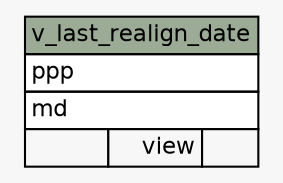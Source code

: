 // dot 2.2.1 on Windows 10 10.0
// SchemaSpy rev 590
digraph "v_last_realign_date" {
  graph [
    rankdir="RL"
    bgcolor="#f7f7f7"
    nodesep="0.18"
    ranksep="0.46"
    fontname="Helvetica"
    fontsize="11"
  ];
  node [
    fontname="Helvetica"
    fontsize="11"
    shape="plaintext"
  ];
  edge [
    arrowsize="0.8"
  ];
  "v_last_realign_date" [
    label=<
    <TABLE BORDER="0" CELLBORDER="1" CELLSPACING="0" BGCOLOR="#ffffff">
      <TR><TD COLSPAN="3" BGCOLOR="#9bab96" ALIGN="CENTER">v_last_realign_date</TD></TR>
      <TR><TD PORT="ppp" COLSPAN="3" ALIGN="LEFT">ppp</TD></TR>
      <TR><TD PORT="md" COLSPAN="3" ALIGN="LEFT">md</TD></TR>
      <TR><TD ALIGN="LEFT" BGCOLOR="#f7f7f7">  </TD><TD ALIGN="RIGHT" BGCOLOR="#f7f7f7">view</TD><TD ALIGN="RIGHT" BGCOLOR="#f7f7f7">  </TD></TR>
    </TABLE>>
    URL="tables/v_last_realign_date.html"
    tooltip="v_last_realign_date"
  ];
}
